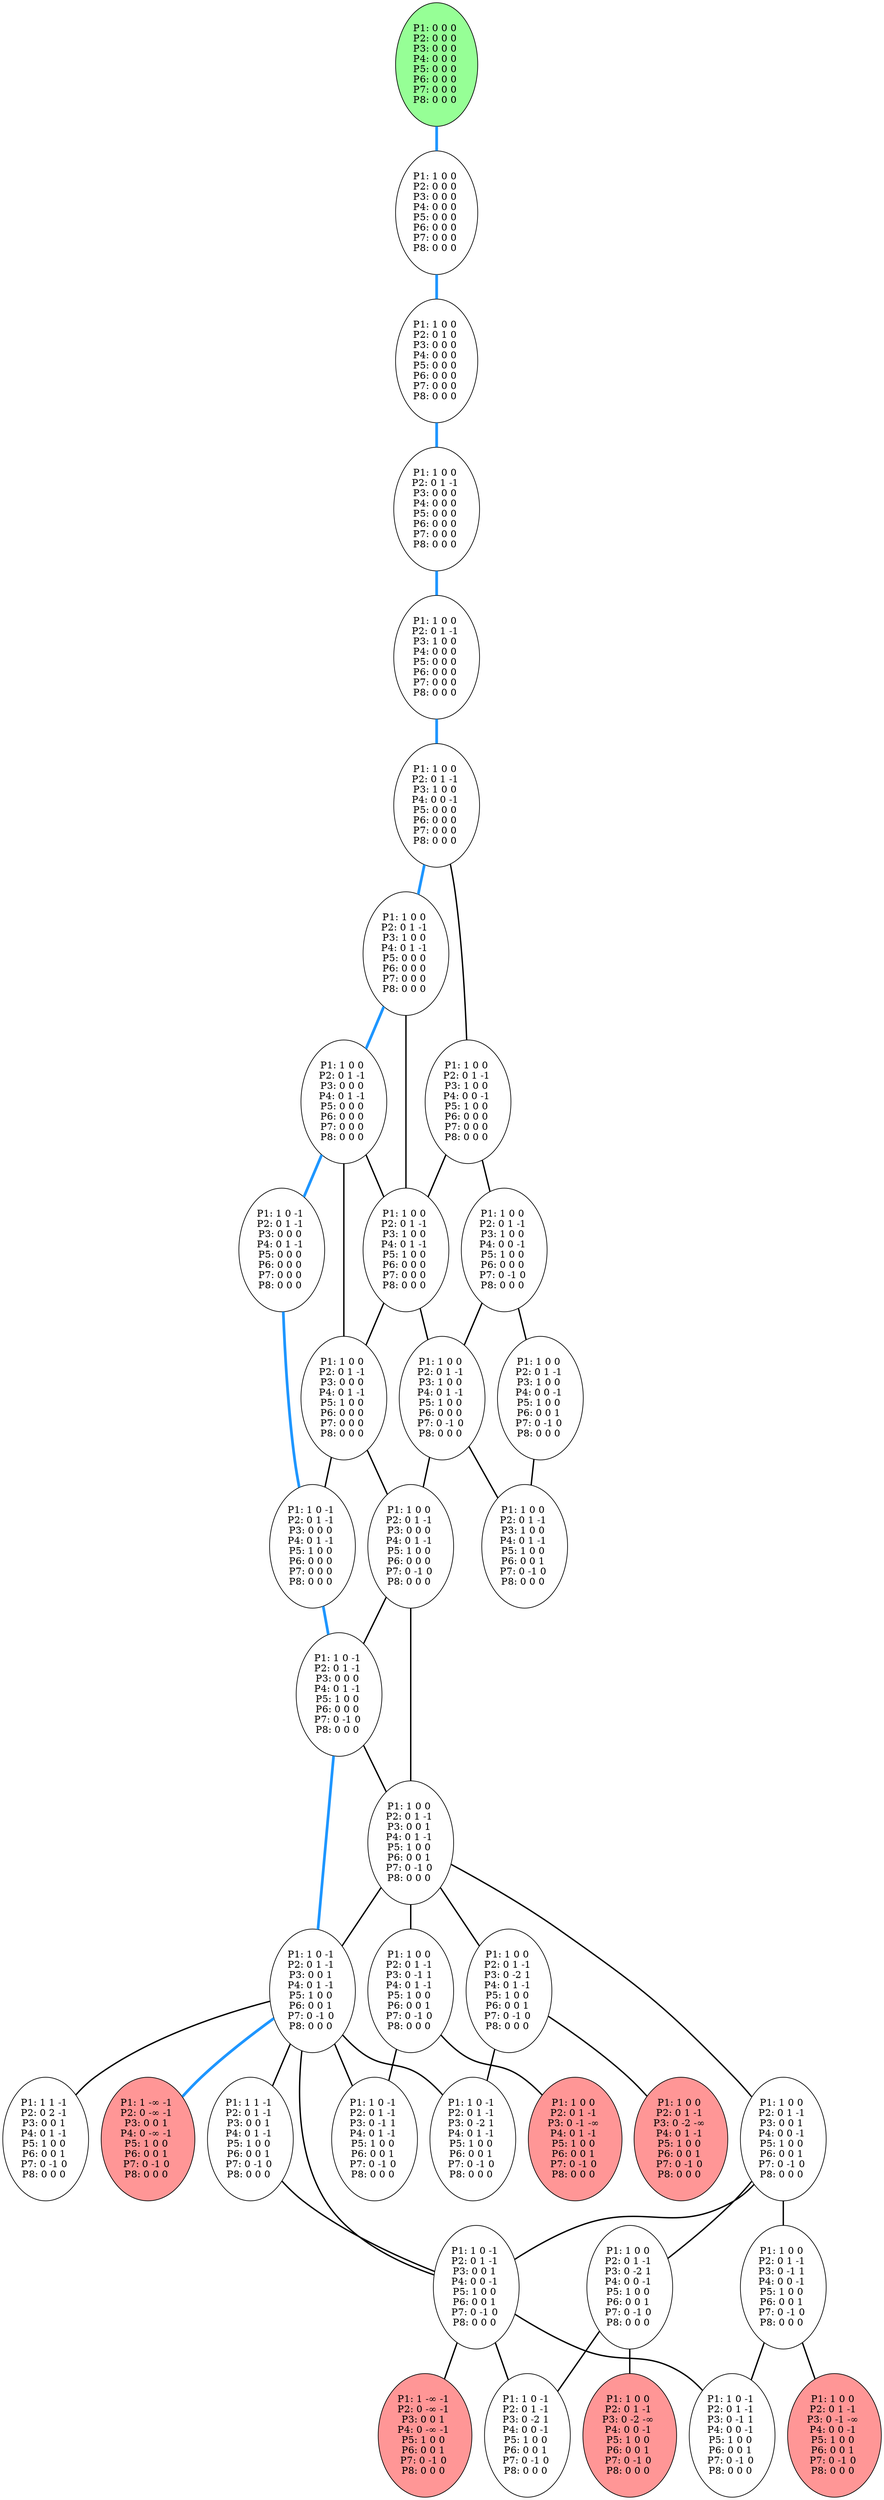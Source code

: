 graph G {
color = "black"
0 [label = "P1: 0 0 0 
P2: 0 0 0 
P3: 0 0 0 
P4: 0 0 0 
P5: 0 0 0 
P6: 0 0 0 
P7: 0 0 0 
P8: 0 0 0 
",  style="filled", fillcolor = "#96FF96"];
1 [label = "P1: 1 0 0 
P2: 0 0 0 
P3: 0 0 0 
P4: 0 0 0 
P5: 0 0 0 
P6: 0 0 0 
P7: 0 0 0 
P8: 0 0 0 
"];
2 [label = "P1: 1 0 0 
P2: 0 1 0 
P3: 0 0 0 
P4: 0 0 0 
P5: 0 0 0 
P6: 0 0 0 
P7: 0 0 0 
P8: 0 0 0 
"];
3 [label = "P1: 1 0 0 
P2: 0 1 -1 
P3: 0 0 0 
P4: 0 0 0 
P5: 0 0 0 
P6: 0 0 0 
P7: 0 0 0 
P8: 0 0 0 
"];
4 [label = "P1: 1 0 0 
P2: 0 1 -1 
P3: 1 0 0 
P4: 0 0 0 
P5: 0 0 0 
P6: 0 0 0 
P7: 0 0 0 
P8: 0 0 0 
"];
5 [label = "P1: 1 0 0 
P2: 0 1 -1 
P3: 1 0 0 
P4: 0 0 -1 
P5: 0 0 0 
P6: 0 0 0 
P7: 0 0 0 
P8: 0 0 0 
"];
6 [label = "P1: 1 0 0 
P2: 0 1 -1 
P3: 1 0 0 
P4: 0 1 -1 
P5: 0 0 0 
P6: 0 0 0 
P7: 0 0 0 
P8: 0 0 0 
"];
7 [label = "P1: 1 0 0 
P2: 0 1 -1 
P3: 1 0 0 
P4: 0 0 -1 
P5: 1 0 0 
P6: 0 0 0 
P7: 0 0 0 
P8: 0 0 0 
"];
8 [label = "P1: 1 0 0 
P2: 0 1 -1 
P3: 0 0 0 
P4: 0 1 -1 
P5: 0 0 0 
P6: 0 0 0 
P7: 0 0 0 
P8: 0 0 0 
"];
9 [label = "P1: 1 0 0 
P2: 0 1 -1 
P3: 1 0 0 
P4: 0 1 -1 
P5: 1 0 0 
P6: 0 0 0 
P7: 0 0 0 
P8: 0 0 0 
"];
10 [label = "P1: 1 0 0 
P2: 0 1 -1 
P3: 1 0 0 
P4: 0 0 -1 
P5: 1 0 0 
P6: 0 0 0 
P7: 0 -1 0 
P8: 0 0 0 
"];
11 [label = "P1: 1 0 -1 
P2: 0 1 -1 
P3: 0 0 0 
P4: 0 1 -1 
P5: 0 0 0 
P6: 0 0 0 
P7: 0 0 0 
P8: 0 0 0 
"];
12 [label = "P1: 1 0 0 
P2: 0 1 -1 
P3: 0 0 0 
P4: 0 1 -1 
P5: 1 0 0 
P6: 0 0 0 
P7: 0 0 0 
P8: 0 0 0 
"];
13 [label = "P1: 1 0 0 
P2: 0 1 -1 
P3: 1 0 0 
P4: 0 1 -1 
P5: 1 0 0 
P6: 0 0 0 
P7: 0 -1 0 
P8: 0 0 0 
"];
14 [label = "P1: 1 0 0 
P2: 0 1 -1 
P3: 1 0 0 
P4: 0 0 -1 
P5: 1 0 0 
P6: 0 0 1 
P7: 0 -1 0 
P8: 0 0 0 
"];
15 [label = "P1: 1 0 -1 
P2: 0 1 -1 
P3: 0 0 0 
P4: 0 1 -1 
P5: 1 0 0 
P6: 0 0 0 
P7: 0 0 0 
P8: 0 0 0 
"];
16 [label = "P1: 1 0 0 
P2: 0 1 -1 
P3: 0 0 0 
P4: 0 1 -1 
P5: 1 0 0 
P6: 0 0 0 
P7: 0 -1 0 
P8: 0 0 0 
"];
17 [label = "P1: 1 0 0 
P2: 0 1 -1 
P3: 1 0 0 
P4: 0 1 -1 
P5: 1 0 0 
P6: 0 0 1 
P7: 0 -1 0 
P8: 0 0 0 
"];
18 [label = "P1: 1 0 -1 
P2: 0 1 -1 
P3: 0 0 0 
P4: 0 1 -1 
P5: 1 0 0 
P6: 0 0 0 
P7: 0 -1 0 
P8: 0 0 0 
"];
19 [label = "P1: 1 0 0 
P2: 0 1 -1 
P3: 0 0 1 
P4: 0 1 -1 
P5: 1 0 0 
P6: 0 0 1 
P7: 0 -1 0 
P8: 0 0 0 
"];
20 [label = "P1: 1 0 -1 
P2: 0 1 -1 
P3: 0 0 1 
P4: 0 1 -1 
P5: 1 0 0 
P6: 0 0 1 
P7: 0 -1 0 
P8: 0 0 0 
"];
2020 [label = "P1: 1 -∞ -1 
P2: 0 -∞ -1 
P3: 0 0 1 
P4: 0 -∞ -1 
P5: 1 0 0 
P6: 0 0 1 
P7: 0 -1 0 
P8: 0 0 0 
",  style="filled", fillcolor = "#FF9696"];
21 [label = "P1: 1 0 0 
P2: 0 1 -1 
P3: 0 -1 1 
P4: 0 1 -1 
P5: 1 0 0 
P6: 0 0 1 
P7: 0 -1 0 
P8: 0 0 0 
"];
2121 [label = "P1: 1 0 0 
P2: 0 1 -1 
P3: 0 -1 -∞ 
P4: 0 1 -1 
P5: 1 0 0 
P6: 0 0 1 
P7: 0 -1 0 
P8: 0 0 0 
",  style="filled", fillcolor = "#FF9696"];
22 [label = "P1: 1 0 0 
P2: 0 1 -1 
P3: 0 -2 1 
P4: 0 1 -1 
P5: 1 0 0 
P6: 0 0 1 
P7: 0 -1 0 
P8: 0 0 0 
"];
2222 [label = "P1: 1 0 0 
P2: 0 1 -1 
P3: 0 -2 -∞ 
P4: 0 1 -1 
P5: 1 0 0 
P6: 0 0 1 
P7: 0 -1 0 
P8: 0 0 0 
",  style="filled", fillcolor = "#FF9696"];
23 [label = "P1: 1 0 0 
P2: 0 1 -1 
P3: 0 0 1 
P4: 0 0 -1 
P5: 1 0 0 
P6: 0 0 1 
P7: 0 -1 0 
P8: 0 0 0 
"];
24 [label = "P1: 1 1 -1 
P2: 0 1 -1 
P3: 0 0 1 
P4: 0 1 -1 
P5: 1 0 0 
P6: 0 0 1 
P7: 0 -1 0 
P8: 0 0 0 
"];
25 [label = "P1: 1 1 -1 
P2: 0 2 -1 
P3: 0 0 1 
P4: 0 1 -1 
P5: 1 0 0 
P6: 0 0 1 
P7: 0 -1 0 
P8: 0 0 0 
"];
26 [label = "P1: 1 0 -1 
P2: 0 1 -1 
P3: 0 -1 1 
P4: 0 1 -1 
P5: 1 0 0 
P6: 0 0 1 
P7: 0 -1 0 
P8: 0 0 0 
"];
27 [label = "P1: 1 0 -1 
P2: 0 1 -1 
P3: 0 -2 1 
P4: 0 1 -1 
P5: 1 0 0 
P6: 0 0 1 
P7: 0 -1 0 
P8: 0 0 0 
"];
28 [label = "P1: 1 0 -1 
P2: 0 1 -1 
P3: 0 0 1 
P4: 0 0 -1 
P5: 1 0 0 
P6: 0 0 1 
P7: 0 -1 0 
P8: 0 0 0 
"];
2828 [label = "P1: 1 -∞ -1 
P2: 0 -∞ -1 
P3: 0 0 1 
P4: 0 -∞ -1 
P5: 1 0 0 
P6: 0 0 1 
P7: 0 -1 0 
P8: 0 0 0 
",  style="filled", fillcolor = "#FF9696"];
29 [label = "P1: 1 0 0 
P2: 0 1 -1 
P3: 0 -1 1 
P4: 0 0 -1 
P5: 1 0 0 
P6: 0 0 1 
P7: 0 -1 0 
P8: 0 0 0 
"];
2929 [label = "P1: 1 0 0 
P2: 0 1 -1 
P3: 0 -1 -∞ 
P4: 0 0 -1 
P5: 1 0 0 
P6: 0 0 1 
P7: 0 -1 0 
P8: 0 0 0 
",  style="filled", fillcolor = "#FF9696"];
30 [label = "P1: 1 0 0 
P2: 0 1 -1 
P3: 0 -2 1 
P4: 0 0 -1 
P5: 1 0 0 
P6: 0 0 1 
P7: 0 -1 0 
P8: 0 0 0 
"];
3030 [label = "P1: 1 0 0 
P2: 0 1 -1 
P3: 0 -2 -∞ 
P4: 0 0 -1 
P5: 1 0 0 
P6: 0 0 1 
P7: 0 -1 0 
P8: 0 0 0 
",  style="filled", fillcolor = "#FF9696"];
31 [label = "P1: 1 0 -1 
P2: 0 1 -1 
P3: 0 -1 1 
P4: 0 0 -1 
P5: 1 0 0 
P6: 0 0 1 
P7: 0 -1 0 
P8: 0 0 0 
"];
32 [label = "P1: 1 0 -1 
P2: 0 1 -1 
P3: 0 -2 1 
P4: 0 0 -1 
P5: 1 0 0 
P6: 0 0 1 
P7: 0 -1 0 
P8: 0 0 0 
"];
edge [style=bold];
0 -- 1 [color="#1E96FF", penwidth=4.0];

1 -- 2 [color="#1E96FF", penwidth=4.0];

2 -- 3 [color="#1E96FF", penwidth=4.0];

3 -- 4 [color="#1E96FF", penwidth=4.0];

4 -- 5 [color="#1E96FF", penwidth=4.0];

5 -- 6 [color="#1E96FF", penwidth=4.0];
5 -- 7 [color=black];

6 -- 8 [color="#1E96FF", penwidth=4.0];
6 -- 9 [color=black];

7 -- 9 [color=black];
7 -- 10 [color=black];

8 -- 11 [color="#1E96FF", penwidth=4.0];
8 -- 12 [color=black];
8 -- 9 [color=black];

9 -- 12 [color=black];
9 -- 13 [color=black];

10 -- 13 [color=black];
10 -- 14 [color=black];

11 -- 15 [color="#1E96FF", penwidth=4.0];

12 -- 15 [color=black];
12 -- 16 [color=black];

13 -- 16 [color=black];
13 -- 17 [color=black];

14 -- 17 [color=black];

15 -- 18 [color="#1E96FF", penwidth=4.0];

16 -- 18 [color=black];
16 -- 19 [color=black];


18 -- 20 [color="#1E96FF", penwidth=4.0];
18 -- 19 [color=black];

19 -- 20 [color=black];
19 -- 21 [color=black];
19 -- 22 [color=black];
19 -- 23 [color=black];

20 -- 24 [color=black];
20 -- 25 [color=black];
20 -- 26 [color=black];
20 -- 27 [color=black];
20 -- 28 [color=black];

20 -- 2020 [color="#1E96FF", penwidth=4.0];
21 -- 26 [color=black];

21 -- 2121 [color=black];
22 -- 27 [color=black];

22 -- 2222 [color=black];
23 -- 28 [color=black];
23 -- 29 [color=black];
23 -- 30 [color=black];

24 -- 28 [color=black];




28 -- 31 [color=black];
28 -- 32 [color=black];

28 -- 2828 [color=black];
29 -- 31 [color=black];

29 -- 2929 [color=black];
30 -- 32 [color=black];

30 -- 3030 [color=black];


}
